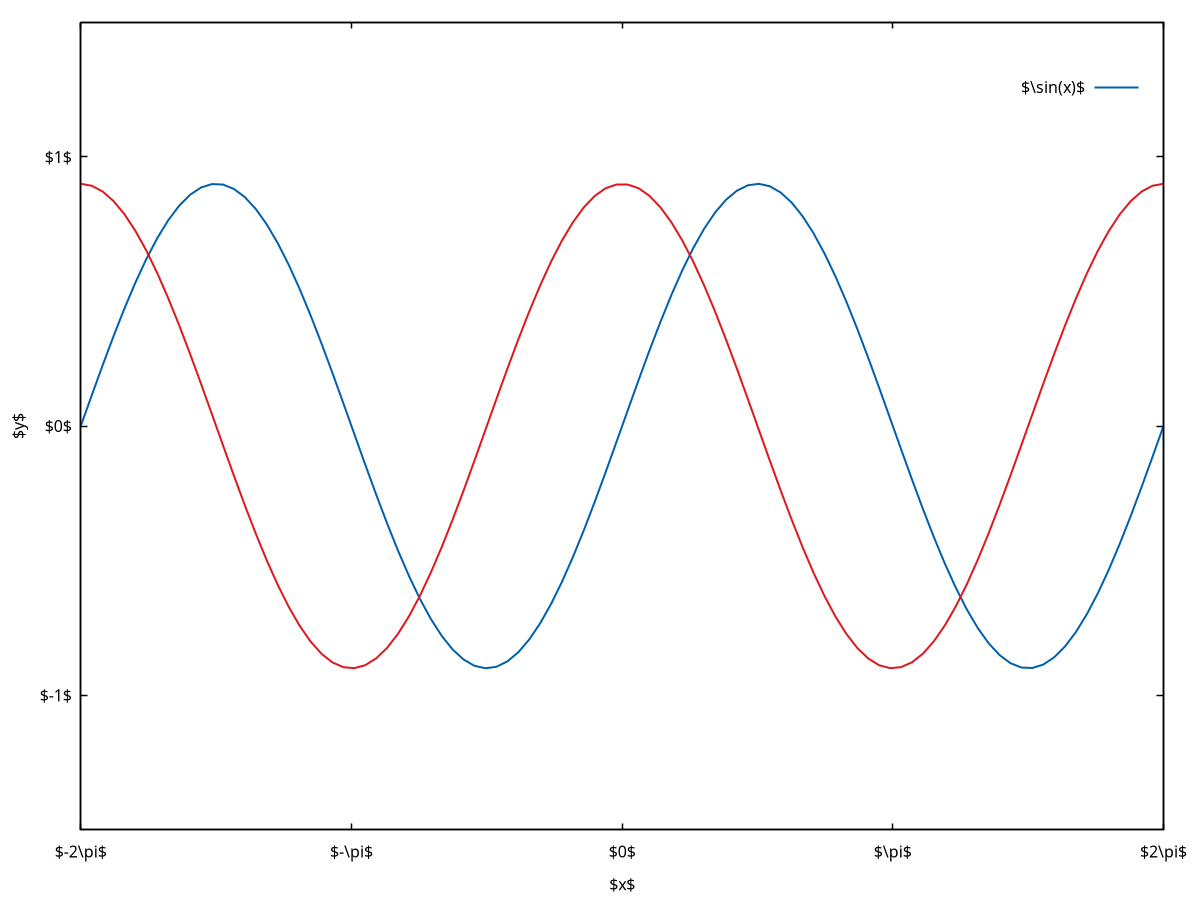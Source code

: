 reset

# epslatex
set terminal epslatex size 3.5,2.62 color colortext 10
set output 'hello.tex'

# Line styles
set border linewidth 1.5
set style line 1 linecolor rgb '#0060ad' linetype 1 linewidth 2  # blue
set style line 2 linecolor rgb '#dd181f' linetype 1 linewidth 2  # red
# Legend
set key at 6.1,1.3
# Axes label 
set xlabel '$x$'
set ylabel '$y$'
# Axis ranges
set xrange[-2*pi:2*pi]
set yrange[-1.5:1.5]
# Axis labels
set format '$%g$'
set xtics ('$-2\pi$' -2*pi, '$-\pi$' -pi, 0, '$\pi$' pi, '$2\pi$' 2*pi)
set ytics 1
set tics scale 0.75
# Functions to plot
a = 0.9
f(x) = a * sin(x)
g(x) = a * cos(x)
# Plot
plot f(x) title '$\sin(x)$' with lines ls 1, \
     g(x) notitle with lines ls 2